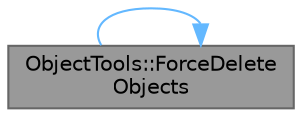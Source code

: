 digraph "ObjectTools::ForceDeleteObjects"
{
 // INTERACTIVE_SVG=YES
 // LATEX_PDF_SIZE
  bgcolor="transparent";
  edge [fontname=Helvetica,fontsize=10,labelfontname=Helvetica,labelfontsize=10];
  node [fontname=Helvetica,fontsize=10,shape=box,height=0.2,width=0.4];
  rankdir="LR";
  Node1 [id="Node000001",label="ObjectTools::ForceDelete\lObjects",height=0.2,width=0.4,color="gray40", fillcolor="grey60", style="filled", fontcolor="black",tooltip="Deletes the list of objects."];
  Node1 -> Node1 [id="edge1_Node000001_Node000001",color="steelblue1",style="solid",tooltip=" "];
}

